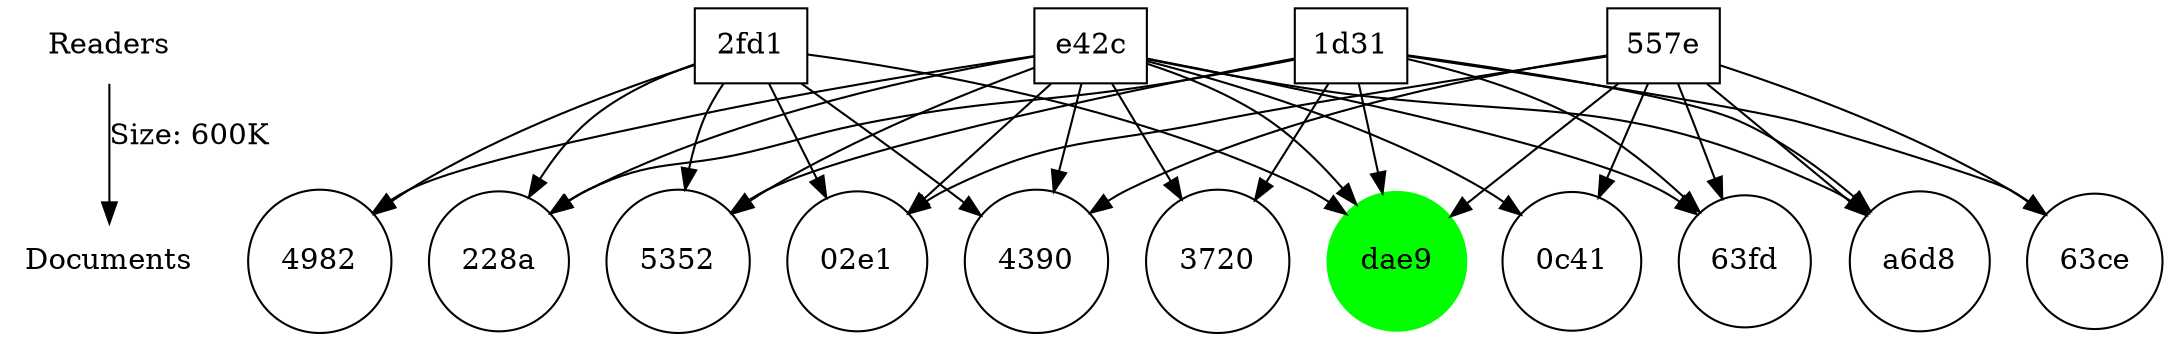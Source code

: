 digraph "also likes" {
	Readers [label=Readers shape=none]
	Documents [label=Documents shape=none]
	Readers -> Documents [label="Size: 600K"]
	dae9 [label=dae9 color=green shape=circle style=filled]
	e42c [label=e42c shape=box]
	e42c -> dae9
	"557e" [label="557e" shape=box]
	"557e" -> dae9
	"2fd1" [label="2fd1" shape=box]
	"2fd1" -> dae9
	"1d31" [label="1d31" shape=box]
	"1d31" -> dae9
	5352 [label=5352 shape=circle]
	e42c [label=e42c shape=box]
	e42c -> 5352
	"2fd1" [label="2fd1" shape=box]
	"2fd1" -> 5352
	"1d31" [label="1d31" shape=box]
	"1d31" -> 5352
	"228a" [label="228a" shape=circle]
	e42c [label=e42c shape=box]
	e42c -> "228a"
	"2fd1" [label="2fd1" shape=box]
	"2fd1" -> "228a"
	"1d31" [label="1d31" shape=box]
	"1d31" -> "228a"
	"02e1" [label="02e1" shape=circle]
	e42c [label=e42c shape=box]
	e42c -> "02e1"
	"557e" [label="557e" shape=box]
	"557e" -> "02e1"
	"2fd1" [label="2fd1" shape=box]
	"2fd1" -> "02e1"
	"63fd" [label="63fd" shape=circle]
	e42c [label=e42c shape=box]
	e42c -> "63fd"
	"557e" [label="557e" shape=box]
	"557e" -> "63fd"
	"1d31" [label="1d31" shape=box]
	"1d31" -> "63fd"
	a6d8 [label=a6d8 shape=circle]
	e42c [label=e42c shape=box]
	e42c -> a6d8
	"557e" [label="557e" shape=box]
	"557e" -> a6d8
	"1d31" [label="1d31" shape=box]
	"1d31" -> a6d8
	4390 [label=4390 shape=circle]
	e42c [label=e42c shape=box]
	e42c -> 4390
	"557e" [label="557e" shape=box]
	"557e" -> 4390
	"2fd1" [label="2fd1" shape=box]
	"2fd1" -> 4390
	"63ce" [label="63ce" shape=circle]
	"557e" [label="557e" shape=box]
	"557e" -> "63ce"
	"1d31" [label="1d31" shape=box]
	"1d31" -> "63ce"
	3720 [label=3720 shape=circle]
	e42c [label=e42c shape=box]
	e42c -> 3720
	"1d31" [label="1d31" shape=box]
	"1d31" -> 3720
	"0c41" [label="0c41" shape=circle]
	e42c [label=e42c shape=box]
	e42c -> "0c41"
	"557e" [label="557e" shape=box]
	"557e" -> "0c41"
	4982 [label=4982 shape=circle]
	e42c [label=e42c shape=box]
	e42c -> 4982
	"2fd1" [label="2fd1" shape=box]
	"2fd1" -> 4982
}